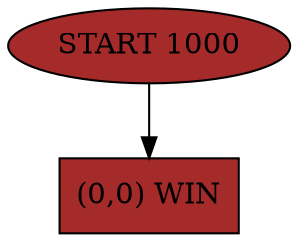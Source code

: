 digraph Tree{
930319983 [label="START 1000" style=filled  fillcolor=brown]
968128241 [label="(0,0) WIN" shape=box  style=filled  fillcolor=brown ]
930319983->968128241
}